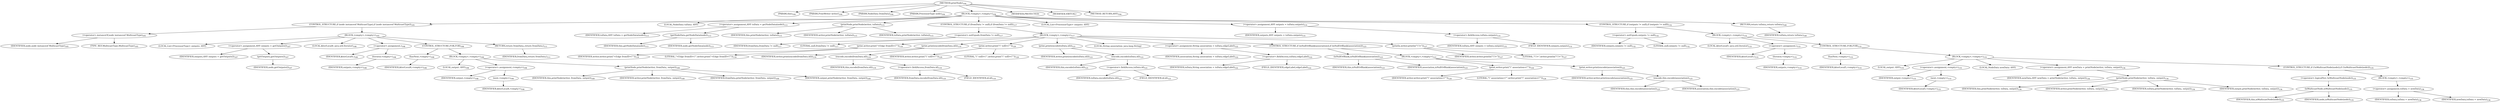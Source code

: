 digraph "printNode" {  
"314" [label = <(METHOD,printNode)<SUB>104</SUB>> ]
"18" [label = <(PARAM,this)<SUB>104</SUB>> ]
"315" [label = <(PARAM,PrintWriter writer)<SUB>104</SUB>> ]
"316" [label = <(PARAM,NodeData fromData)<SUB>104</SUB>> ]
"317" [label = <(PARAM,ProcessorType node)<SUB>104</SUB>> ]
"318" [label = <(BLOCK,&lt;empty&gt;,&lt;empty&gt;)<SUB>104</SUB>> ]
"319" [label = <(CONTROL_STRUCTURE,if (node instanceof MulticastType),if (node instanceof MulticastType))<SUB>105</SUB>> ]
"320" [label = <(&lt;operator&gt;.instanceOf,node instanceof MulticastType)<SUB>105</SUB>> ]
"321" [label = <(IDENTIFIER,node,node instanceof MulticastType)<SUB>105</SUB>> ]
"322" [label = <(TYPE_REF,MulticastType,MulticastType)<SUB>105</SUB>> ]
"323" [label = <(BLOCK,&lt;empty&gt;,&lt;empty&gt;)<SUB>105</SUB>> ]
"324" [label = <(LOCAL,List&lt;ProcessorType&gt; outputs: ANY)> ]
"325" [label = <(&lt;operator&gt;.assignment,ANY outputs = getOutputs())<SUB>107</SUB>> ]
"326" [label = <(IDENTIFIER,outputs,ANY outputs = getOutputs())<SUB>107</SUB>> ]
"327" [label = <(getOutputs,getOutputs())<SUB>107</SUB>> ]
"328" [label = <(IDENTIFIER,node,getOutputs())<SUB>107</SUB>> ]
"329" [label = <(LOCAL,$iterLocal4: java.util.Iterator)<SUB>108</SUB>> ]
"330" [label = <(&lt;operator&gt;.assignment,)<SUB>108</SUB>> ]
"331" [label = <(IDENTIFIER,$iterLocal4,)<SUB>108</SUB>> ]
"332" [label = <(iterator,&lt;empty&gt;)<SUB>108</SUB>> ]
"333" [label = <(IDENTIFIER,outputs,&lt;empty&gt;)<SUB>108</SUB>> ]
"334" [label = <(CONTROL_STRUCTURE,FOR,FOR)<SUB>108</SUB>> ]
"335" [label = <(hasNext,&lt;empty&gt;)<SUB>108</SUB>> ]
"336" [label = <(IDENTIFIER,$iterLocal4,&lt;empty&gt;)<SUB>108</SUB>> ]
"337" [label = <(BLOCK,&lt;empty&gt;,&lt;empty&gt;)<SUB>108</SUB>> ]
"338" [label = <(LOCAL,output: ANY)<SUB>108</SUB>> ]
"339" [label = <(&lt;operator&gt;.assignment,&lt;empty&gt;)<SUB>108</SUB>> ]
"340" [label = <(IDENTIFIER,output,&lt;empty&gt;)<SUB>108</SUB>> ]
"341" [label = <(next,&lt;empty&gt;)<SUB>108</SUB>> ]
"342" [label = <(IDENTIFIER,$iterLocal4,&lt;empty&gt;)<SUB>108</SUB>> ]
"343" [label = <(printNode,printNode(writer, fromData, output))<SUB>109</SUB>> ]
"17" [label = <(IDENTIFIER,this,printNode(writer, fromData, output))<SUB>109</SUB>> ]
"344" [label = <(IDENTIFIER,writer,printNode(writer, fromData, output))<SUB>109</SUB>> ]
"345" [label = <(IDENTIFIER,fromData,printNode(writer, fromData, output))<SUB>109</SUB>> ]
"346" [label = <(IDENTIFIER,output,printNode(writer, fromData, output))<SUB>109</SUB>> ]
"347" [label = <(RETURN,return fromData;,return fromData;)<SUB>111</SUB>> ]
"348" [label = <(IDENTIFIER,fromData,return fromData;)<SUB>111</SUB>> ]
"349" [label = <(LOCAL,NodeData toData: ANY)> ]
"350" [label = <(&lt;operator&gt;.assignment,ANY toData = getNodeData(node))<SUB>113</SUB>> ]
"351" [label = <(IDENTIFIER,toData,ANY toData = getNodeData(node))<SUB>113</SUB>> ]
"352" [label = <(getNodeData,getNodeData(node))<SUB>113</SUB>> ]
"19" [label = <(IDENTIFIER,this,getNodeData(node))<SUB>113</SUB>> ]
"353" [label = <(IDENTIFIER,node,getNodeData(node))<SUB>113</SUB>> ]
"354" [label = <(printNode,printNode(writer, toData))<SUB>115</SUB>> ]
"20" [label = <(IDENTIFIER,this,printNode(writer, toData))<SUB>115</SUB>> ]
"355" [label = <(IDENTIFIER,writer,printNode(writer, toData))<SUB>115</SUB>> ]
"356" [label = <(IDENTIFIER,toData,printNode(writer, toData))<SUB>115</SUB>> ]
"357" [label = <(CONTROL_STRUCTURE,if (fromData != null),if (fromData != null))<SUB>117</SUB>> ]
"358" [label = <(&lt;operator&gt;.notEquals,fromData != null)<SUB>117</SUB>> ]
"359" [label = <(IDENTIFIER,fromData,fromData != null)<SUB>117</SUB>> ]
"360" [label = <(LITERAL,null,fromData != null)<SUB>117</SUB>> ]
"361" [label = <(BLOCK,&lt;empty&gt;,&lt;empty&gt;)<SUB>117</SUB>> ]
"362" [label = <(print,writer.print(&quot;&lt;Edge fromID=\&quot;&quot;))<SUB>118</SUB>> ]
"363" [label = <(IDENTIFIER,writer,writer.print(&quot;&lt;Edge fromID=\&quot;&quot;))<SUB>118</SUB>> ]
"364" [label = <(LITERAL,&quot;&lt;Edge fromID=\&quot;&quot;,writer.print(&quot;&lt;Edge fromID=\&quot;&quot;))<SUB>118</SUB>> ]
"365" [label = <(print,print(encode(fromData.id)))<SUB>119</SUB>> ]
"366" [label = <(IDENTIFIER,writer,print(encode(fromData.id)))<SUB>119</SUB>> ]
"367" [label = <(encode,encode(fromData.id))<SUB>119</SUB>> ]
"21" [label = <(IDENTIFIER,this,encode(fromData.id))<SUB>119</SUB>> ]
"368" [label = <(&lt;operator&gt;.fieldAccess,fromData.id)<SUB>119</SUB>> ]
"369" [label = <(IDENTIFIER,fromData,encode(fromData.id))<SUB>119</SUB>> ]
"370" [label = <(FIELD_IDENTIFIER,id,id)<SUB>119</SUB>> ]
"371" [label = <(print,writer.print(&quot;\&quot; toID=\&quot;&quot;))<SUB>120</SUB>> ]
"372" [label = <(IDENTIFIER,writer,writer.print(&quot;\&quot; toID=\&quot;&quot;))<SUB>120</SUB>> ]
"373" [label = <(LITERAL,&quot;\&quot; toID=\&quot;&quot;,writer.print(&quot;\&quot; toID=\&quot;&quot;))<SUB>120</SUB>> ]
"374" [label = <(print,print(encode(toData.id)))<SUB>121</SUB>> ]
"375" [label = <(IDENTIFIER,writer,print(encode(toData.id)))<SUB>121</SUB>> ]
"376" [label = <(encode,encode(toData.id))<SUB>121</SUB>> ]
"22" [label = <(IDENTIFIER,this,encode(toData.id))<SUB>121</SUB>> ]
"377" [label = <(&lt;operator&gt;.fieldAccess,toData.id)<SUB>121</SUB>> ]
"378" [label = <(IDENTIFIER,toData,encode(toData.id))<SUB>121</SUB>> ]
"379" [label = <(FIELD_IDENTIFIER,id,id)<SUB>121</SUB>> ]
"380" [label = <(LOCAL,String association: java.lang.String)> ]
"381" [label = <(&lt;operator&gt;.assignment,String association = toData.edgeLabel)<SUB>122</SUB>> ]
"382" [label = <(IDENTIFIER,association,String association = toData.edgeLabel)<SUB>122</SUB>> ]
"383" [label = <(&lt;operator&gt;.fieldAccess,toData.edgeLabel)<SUB>122</SUB>> ]
"384" [label = <(IDENTIFIER,toData,String association = toData.edgeLabel)<SUB>122</SUB>> ]
"385" [label = <(FIELD_IDENTIFIER,edgeLabel,edgeLabel)<SUB>122</SUB>> ]
"386" [label = <(CONTROL_STRUCTURE,if (isNullOrBlank(association)),if (isNullOrBlank(association)))<SUB>123</SUB>> ]
"387" [label = <(isNullOrBlank,isNullOrBlank(association))<SUB>123</SUB>> ]
"23" [label = <(IDENTIFIER,this,isNullOrBlank(association))<SUB>123</SUB>> ]
"388" [label = <(IDENTIFIER,association,isNullOrBlank(association))<SUB>123</SUB>> ]
"389" [label = <(BLOCK,&lt;empty&gt;,&lt;empty&gt;)<SUB>123</SUB>> ]
"390" [label = <(print,writer.print(&quot;\&quot; association=\&quot;&quot;))<SUB>124</SUB>> ]
"391" [label = <(IDENTIFIER,writer,writer.print(&quot;\&quot; association=\&quot;&quot;))<SUB>124</SUB>> ]
"392" [label = <(LITERAL,&quot;\&quot; association=\&quot;&quot;,writer.print(&quot;\&quot; association=\&quot;&quot;))<SUB>124</SUB>> ]
"393" [label = <(print,writer.print(encode(association)))<SUB>125</SUB>> ]
"394" [label = <(IDENTIFIER,writer,writer.print(encode(association)))<SUB>125</SUB>> ]
"395" [label = <(encode,this.encode(association))<SUB>125</SUB>> ]
"24" [label = <(IDENTIFIER,this,this.encode(association))<SUB>125</SUB>> ]
"396" [label = <(IDENTIFIER,association,this.encode(association))<SUB>125</SUB>> ]
"397" [label = <(println,writer.println(&quot;\&quot;/&gt;&quot;))<SUB>127</SUB>> ]
"398" [label = <(IDENTIFIER,writer,writer.println(&quot;\&quot;/&gt;&quot;))<SUB>127</SUB>> ]
"399" [label = <(LITERAL,&quot;\&quot;/&gt;&quot;,writer.println(&quot;\&quot;/&gt;&quot;))<SUB>127</SUB>> ]
"400" [label = <(LOCAL,List&lt;ProcessorType&gt; outputs: ANY)> ]
"401" [label = <(&lt;operator&gt;.assignment,ANY outputs = toData.outputs)<SUB>131</SUB>> ]
"402" [label = <(IDENTIFIER,outputs,ANY outputs = toData.outputs)<SUB>131</SUB>> ]
"403" [label = <(&lt;operator&gt;.fieldAccess,toData.outputs)<SUB>131</SUB>> ]
"404" [label = <(IDENTIFIER,toData,ANY outputs = toData.outputs)<SUB>131</SUB>> ]
"405" [label = <(FIELD_IDENTIFIER,outputs,outputs)<SUB>131</SUB>> ]
"406" [label = <(CONTROL_STRUCTURE,if (outputs != null),if (outputs != null))<SUB>132</SUB>> ]
"407" [label = <(&lt;operator&gt;.notEquals,outputs != null)<SUB>132</SUB>> ]
"408" [label = <(IDENTIFIER,outputs,outputs != null)<SUB>132</SUB>> ]
"409" [label = <(LITERAL,null,outputs != null)<SUB>132</SUB>> ]
"410" [label = <(BLOCK,&lt;empty&gt;,&lt;empty&gt;)<SUB>132</SUB>> ]
"411" [label = <(LOCAL,$iterLocal5: java.util.Iterator)<SUB>133</SUB>> ]
"412" [label = <(&lt;operator&gt;.assignment,)<SUB>133</SUB>> ]
"413" [label = <(IDENTIFIER,$iterLocal5,)<SUB>133</SUB>> ]
"414" [label = <(iterator,&lt;empty&gt;)<SUB>133</SUB>> ]
"415" [label = <(IDENTIFIER,outputs,&lt;empty&gt;)<SUB>133</SUB>> ]
"416" [label = <(CONTROL_STRUCTURE,FOR,FOR)<SUB>133</SUB>> ]
"417" [label = <(hasNext,&lt;empty&gt;)<SUB>133</SUB>> ]
"418" [label = <(IDENTIFIER,$iterLocal5,&lt;empty&gt;)<SUB>133</SUB>> ]
"419" [label = <(BLOCK,&lt;empty&gt;,&lt;empty&gt;)<SUB>133</SUB>> ]
"420" [label = <(LOCAL,output: ANY)<SUB>133</SUB>> ]
"421" [label = <(&lt;operator&gt;.assignment,&lt;empty&gt;)<SUB>133</SUB>> ]
"422" [label = <(IDENTIFIER,output,&lt;empty&gt;)<SUB>133</SUB>> ]
"423" [label = <(next,&lt;empty&gt;)<SUB>133</SUB>> ]
"424" [label = <(IDENTIFIER,$iterLocal5,&lt;empty&gt;)<SUB>133</SUB>> ]
"425" [label = <(LOCAL,NodeData newData: ANY)> ]
"426" [label = <(&lt;operator&gt;.assignment,ANY newData = printNode(writer, toData, output))<SUB>134</SUB>> ]
"427" [label = <(IDENTIFIER,newData,ANY newData = printNode(writer, toData, output))<SUB>134</SUB>> ]
"428" [label = <(printNode,printNode(writer, toData, output))<SUB>134</SUB>> ]
"25" [label = <(IDENTIFIER,this,printNode(writer, toData, output))<SUB>134</SUB>> ]
"429" [label = <(IDENTIFIER,writer,printNode(writer, toData, output))<SUB>134</SUB>> ]
"430" [label = <(IDENTIFIER,toData,printNode(writer, toData, output))<SUB>134</SUB>> ]
"431" [label = <(IDENTIFIER,output,printNode(writer, toData, output))<SUB>134</SUB>> ]
"432" [label = <(CONTROL_STRUCTURE,if (!isMulticastNode(node)),if (!isMulticastNode(node)))<SUB>135</SUB>> ]
"433" [label = <(&lt;operator&gt;.logicalNot,!isMulticastNode(node))<SUB>135</SUB>> ]
"434" [label = <(isMulticastNode,isMulticastNode(node))<SUB>135</SUB>> ]
"26" [label = <(IDENTIFIER,this,isMulticastNode(node))<SUB>135</SUB>> ]
"435" [label = <(IDENTIFIER,node,isMulticastNode(node))<SUB>135</SUB>> ]
"436" [label = <(BLOCK,&lt;empty&gt;,&lt;empty&gt;)<SUB>135</SUB>> ]
"437" [label = <(&lt;operator&gt;.assignment,toData = newData)<SUB>136</SUB>> ]
"438" [label = <(IDENTIFIER,toData,toData = newData)<SUB>136</SUB>> ]
"439" [label = <(IDENTIFIER,newData,toData = newData)<SUB>136</SUB>> ]
"440" [label = <(RETURN,return toData;,return toData;)<SUB>140</SUB>> ]
"441" [label = <(IDENTIFIER,toData,return toData;)<SUB>140</SUB>> ]
"442" [label = <(MODIFIER,PROTECTED)> ]
"443" [label = <(MODIFIER,VIRTUAL)> ]
"444" [label = <(METHOD_RETURN,ANY)<SUB>104</SUB>> ]
  "314" -> "18" 
  "314" -> "315" 
  "314" -> "316" 
  "314" -> "317" 
  "314" -> "318" 
  "314" -> "442" 
  "314" -> "443" 
  "314" -> "444" 
  "318" -> "319" 
  "318" -> "349" 
  "318" -> "350" 
  "318" -> "354" 
  "318" -> "357" 
  "318" -> "400" 
  "318" -> "401" 
  "318" -> "406" 
  "318" -> "440" 
  "319" -> "320" 
  "319" -> "323" 
  "320" -> "321" 
  "320" -> "322" 
  "323" -> "324" 
  "323" -> "325" 
  "323" -> "329" 
  "323" -> "330" 
  "323" -> "334" 
  "323" -> "347" 
  "325" -> "326" 
  "325" -> "327" 
  "327" -> "328" 
  "330" -> "331" 
  "330" -> "332" 
  "332" -> "333" 
  "334" -> "335" 
  "334" -> "337" 
  "335" -> "336" 
  "337" -> "338" 
  "337" -> "339" 
  "337" -> "343" 
  "339" -> "340" 
  "339" -> "341" 
  "341" -> "342" 
  "343" -> "17" 
  "343" -> "344" 
  "343" -> "345" 
  "343" -> "346" 
  "347" -> "348" 
  "350" -> "351" 
  "350" -> "352" 
  "352" -> "19" 
  "352" -> "353" 
  "354" -> "20" 
  "354" -> "355" 
  "354" -> "356" 
  "357" -> "358" 
  "357" -> "361" 
  "358" -> "359" 
  "358" -> "360" 
  "361" -> "362" 
  "361" -> "365" 
  "361" -> "371" 
  "361" -> "374" 
  "361" -> "380" 
  "361" -> "381" 
  "361" -> "386" 
  "361" -> "397" 
  "362" -> "363" 
  "362" -> "364" 
  "365" -> "366" 
  "365" -> "367" 
  "367" -> "21" 
  "367" -> "368" 
  "368" -> "369" 
  "368" -> "370" 
  "371" -> "372" 
  "371" -> "373" 
  "374" -> "375" 
  "374" -> "376" 
  "376" -> "22" 
  "376" -> "377" 
  "377" -> "378" 
  "377" -> "379" 
  "381" -> "382" 
  "381" -> "383" 
  "383" -> "384" 
  "383" -> "385" 
  "386" -> "387" 
  "386" -> "389" 
  "387" -> "23" 
  "387" -> "388" 
  "389" -> "390" 
  "389" -> "393" 
  "390" -> "391" 
  "390" -> "392" 
  "393" -> "394" 
  "393" -> "395" 
  "395" -> "24" 
  "395" -> "396" 
  "397" -> "398" 
  "397" -> "399" 
  "401" -> "402" 
  "401" -> "403" 
  "403" -> "404" 
  "403" -> "405" 
  "406" -> "407" 
  "406" -> "410" 
  "407" -> "408" 
  "407" -> "409" 
  "410" -> "411" 
  "410" -> "412" 
  "410" -> "416" 
  "412" -> "413" 
  "412" -> "414" 
  "414" -> "415" 
  "416" -> "417" 
  "416" -> "419" 
  "417" -> "418" 
  "419" -> "420" 
  "419" -> "421" 
  "419" -> "425" 
  "419" -> "426" 
  "419" -> "432" 
  "421" -> "422" 
  "421" -> "423" 
  "423" -> "424" 
  "426" -> "427" 
  "426" -> "428" 
  "428" -> "25" 
  "428" -> "429" 
  "428" -> "430" 
  "428" -> "431" 
  "432" -> "433" 
  "432" -> "436" 
  "433" -> "434" 
  "434" -> "26" 
  "434" -> "435" 
  "436" -> "437" 
  "437" -> "438" 
  "437" -> "439" 
  "440" -> "441" 
}
